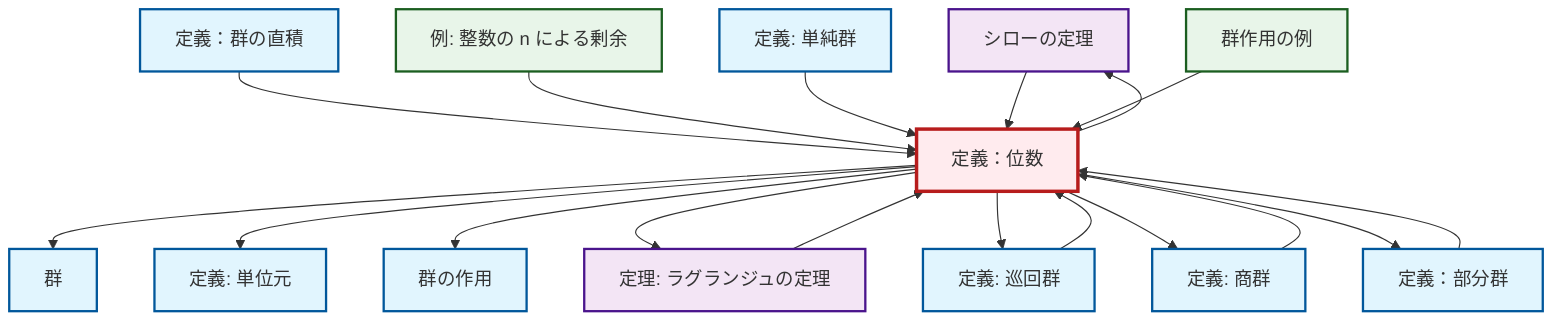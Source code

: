 graph TD
    classDef definition fill:#e1f5fe,stroke:#01579b,stroke-width:2px
    classDef theorem fill:#f3e5f5,stroke:#4a148c,stroke-width:2px
    classDef axiom fill:#fff3e0,stroke:#e65100,stroke-width:2px
    classDef example fill:#e8f5e9,stroke:#1b5e20,stroke-width:2px
    classDef current fill:#ffebee,stroke:#b71c1c,stroke-width:3px
    def-group["群"]:::definition
    thm-sylow["シローの定理"]:::theorem
    ex-quotient-integers-mod-n["例: 整数の n による剰余"]:::example
    def-identity-element["定義: 単位元"]:::definition
    def-direct-product["定義：群の直積"]:::definition
    def-subgroup["定義：部分群"]:::definition
    def-quotient-group["定義: 商群"]:::definition
    def-simple-group["定義: 単純群"]:::definition
    def-order["定義：位数"]:::definition
    ex-group-action-examples["群作用の例"]:::example
    def-cyclic-group["定義: 巡回群"]:::definition
    def-group-action["群の作用"]:::definition
    thm-lagrange["定理: ラグランジュの定理"]:::theorem
    def-quotient-group --> def-order
    def-order --> def-group
    def-order --> def-identity-element
    def-cyclic-group --> def-order
    def-order --> thm-sylow
    def-direct-product --> def-order
    def-order --> def-group-action
    def-subgroup --> def-order
    ex-quotient-integers-mod-n --> def-order
    thm-lagrange --> def-order
    def-order --> thm-lagrange
    def-simple-group --> def-order
    def-order --> def-cyclic-group
    def-order --> def-quotient-group
    thm-sylow --> def-order
    ex-group-action-examples --> def-order
    def-order --> def-subgroup
    class def-order current